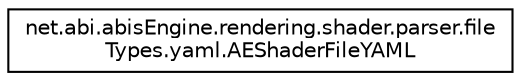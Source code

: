 digraph "Graphical Class Hierarchy"
{
 // LATEX_PDF_SIZE
  edge [fontname="Helvetica",fontsize="10",labelfontname="Helvetica",labelfontsize="10"];
  node [fontname="Helvetica",fontsize="10",shape=record];
  rankdir="LR";
  Node0 [label="net.abi.abisEngine.rendering.shader.parser.file\lTypes.yaml.AEShaderFileYAML",height=0.2,width=0.4,color="black", fillcolor="white", style="filled",URL="$d9/def/classnet_1_1abi_1_1abis_engine_1_1rendering_1_1shader_1_1parser_1_1file_types_1_1yaml_1_1_a_e_shader_file_y_a_m_l.html",tooltip=" "];
}
